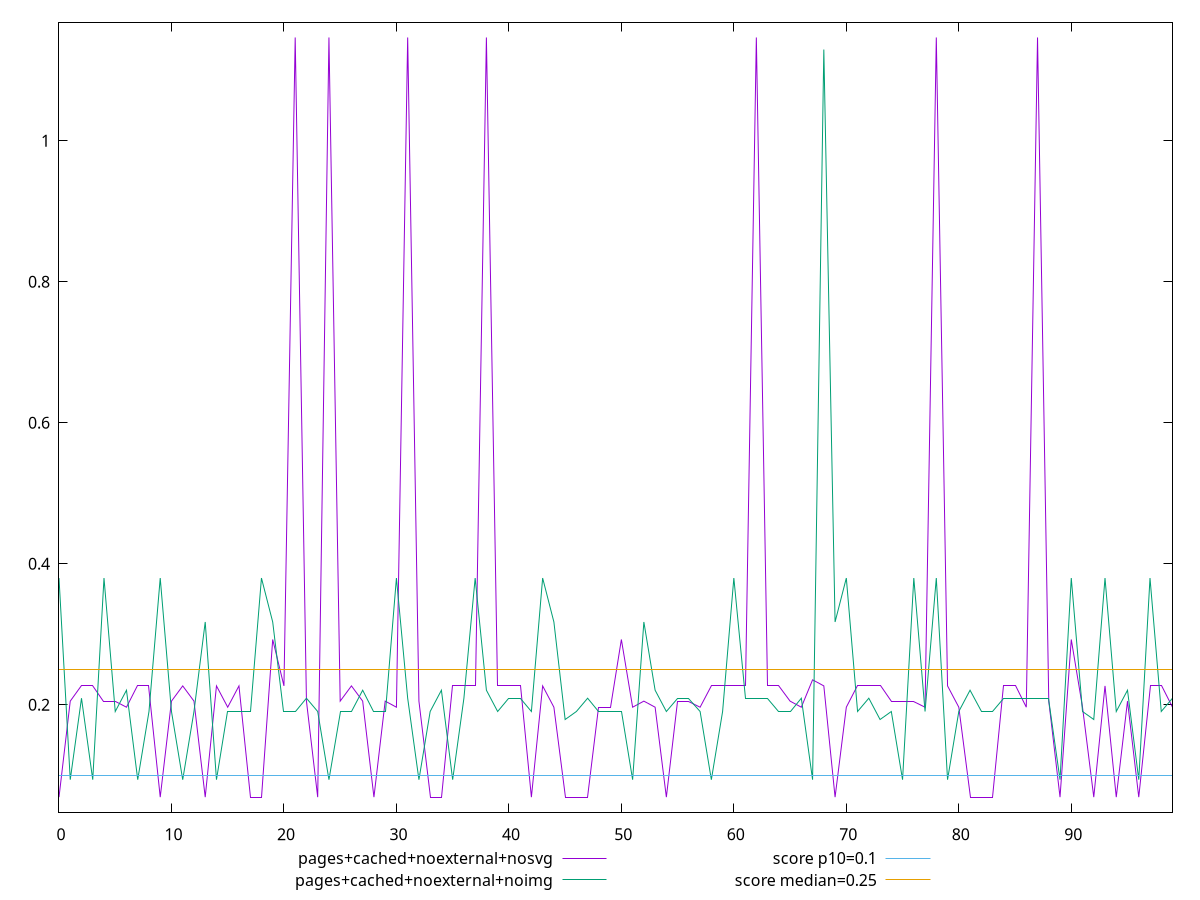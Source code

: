reset

$pagesCachedNoexternalNosvg <<EOF
0 0.0691375732421875
1 0.20527796427408854
2 0.22687149047851562
3 0.22687149047851562
4 0.20527796427408854
5 0.20527796427408854
6 0.19667434692382812
7 0.22687149047851562
8 0.22687149047851562
9 0.0691375732421875
10 0.20527796427408854
11 0.22687149047851562
12 0.20527796427408854
13 0.0691375732421875
14 0.22687149047851562
15 0.19667434692382812
16 0.22687149047851562
17 0.0691375732421875
18 0.0691375732421875
19 0.29268795013427734
20 0.22687149047851562
21 1.1462412516276042
22 0.20527796427408854
23 0.0691375732421875
24 1.1462412516276042
25 0.20527796427408854
26 0.22687149047851562
27 0.20527796427408854
28 0.0691375732421875
29 0.20527796427408854
30 0.19667434692382812
31 1.1462412516276042
32 0.20527796427408854
33 0.0691375732421875
34 0.0691375732421875
35 0.22687149047851562
36 0.22687149047851562
37 0.22687149047851562
38 1.1462412516276042
39 0.22687149047851562
40 0.22687149047851562
41 0.22687149047851562
42 0.0691375732421875
43 0.22687149047851562
44 0.19667434692382812
45 0.0691375732421875
46 0.0691375732421875
47 0.0691375732421875
48 0.19667434692382812
49 0.19667434692382812
50 0.29268795013427734
51 0.19667434692382812
52 0.20527796427408854
53 0.19667434692382812
54 0.0691375732421875
55 0.20527796427408854
56 0.20527796427408854
57 0.19667434692382812
58 0.22687149047851562
59 0.22687149047851562
60 0.22687149047851562
61 0.22687149047851562
62 1.1462412516276042
63 0.22687149047851562
64 0.22687149047851562
65 0.20527796427408854
66 0.19667434692382812
67 0.23547510782877604
68 0.22687149047851562
69 0.0691375732421875
70 0.19667434692382812
71 0.22687149047851562
72 0.22687149047851562
73 0.22687149047851562
74 0.20527796427408854
75 0.20527796427408854
76 0.20527796427408854
77 0.19667434692382812
78 1.1462412516276042
79 0.22687149047851562
80 0.19667434692382812
81 0.0691375732421875
82 0.0691375732421875
83 0.0691375732421875
84 0.22687149047851562
85 0.22687149047851562
86 0.19667434692382812
87 1.1462412516276042
88 0.20527796427408854
89 0.0691375732421875
90 0.29268795013427734
91 0.19667434692382812
92 0.0691375732421875
93 0.22687149047851562
94 0.0691375732421875
95 0.20527796427408854
96 0.0691375732421875
97 0.22687149047851562
98 0.22687149047851562
99 0.19667434692382812
EOF

$pagesCachedNoexternalNoimg <<EOF
0 0.3797997665405274
1 0.0938739013671875
2 0.20941780090332032
3 0.0938739013671875
4 0.3797997665405274
5 0.1905707836151123
6 0.2207679271697998
7 0.0938739013671875
8 0.1905707836151123
9 0.3797997665405274
10 0.1905707836151123
11 0.0938739013671875
12 0.1905707836151123
13 0.31750728607177736
14 0.0938739013671875
15 0.1905707836151123
16 0.1905707836151123
17 0.1905707836151123
18 0.3797997665405274
19 0.31750728607177736
20 0.1905707836151123
21 0.1905707836151123
22 0.20941780090332032
23 0.1905707836151123
24 0.0938739013671875
25 0.1905707836151123
26 0.1905707836151123
27 0.2207679271697998
28 0.1905707836151123
29 0.1905707836151123
30 0.3797997665405274
31 0.20941780090332032
32 0.0938739013671875
33 0.1905707836151123
34 0.2207679271697998
35 0.0938739013671875
36 0.20941780090332032
37 0.3797997665405274
38 0.2207679271697998
39 0.1905707836151123
40 0.20941780090332032
41 0.20941780090332032
42 0.1905707836151123
43 0.3797997665405274
44 0.31750728607177736
45 0.17922065734863282
46 0.1905707836151123
47 0.20941780090332032
48 0.1905707836151123
49 0.1905707836151123
50 0.1905707836151123
51 0.0938739013671875
52 0.31750728607177736
53 0.2207679271697998
54 0.1905707836151123
55 0.20941780090332032
56 0.20941780090332032
57 0.1905707836151123
58 0.0938739013671875
59 0.1905707836151123
60 0.3797997665405274
61 0.20941780090332032
62 0.20941780090332032
63 0.20941780090332032
64 0.1905707836151123
65 0.1905707836151123
66 0.20941780090332032
67 0.0938739013671875
68 1.1291448974609375
69 0.31750728607177736
70 0.3797997665405274
71 0.1905707836151123
72 0.20941780090332032
73 0.17922065734863282
74 0.1905707836151123
75 0.0938739013671875
76 0.3797997665405274
77 0.1905707836151123
78 0.3797997665405274
79 0.0938739013671875
80 0.1905707836151123
81 0.2207679271697998
82 0.1905707836151123
83 0.1905707836151123
84 0.20941780090332032
85 0.20941780090332032
86 0.20941780090332032
87 0.20941780090332032
88 0.20941780090332032
89 0.0938739013671875
90 0.3797997665405274
91 0.1905707836151123
92 0.17922065734863282
93 0.3797997665405274
94 0.1905707836151123
95 0.2207679271697998
96 0.0938739013671875
97 0.3797997665405274
98 0.1905707836151123
99 0.20941780090332032
EOF

set key outside below
set xrange [0:99]
set yrange [0.047595499674479166:1.1677833251953125]
set trange [0.047595499674479166:1.1677833251953125]
set terminal svg size 640, 520 enhanced background rgb 'white'
set output "report_00008_2021-01-22T20:58:29.167/cumulative-layout-shift/comparison/line/7_vs_8.svg"

plot $pagesCachedNoexternalNosvg title "pages+cached+noexternal+nosvg" with line, \
     $pagesCachedNoexternalNoimg title "pages+cached+noexternal+noimg" with line, \
     0.1 title "score p10=0.1", \
     0.25 title "score median=0.25"

reset
